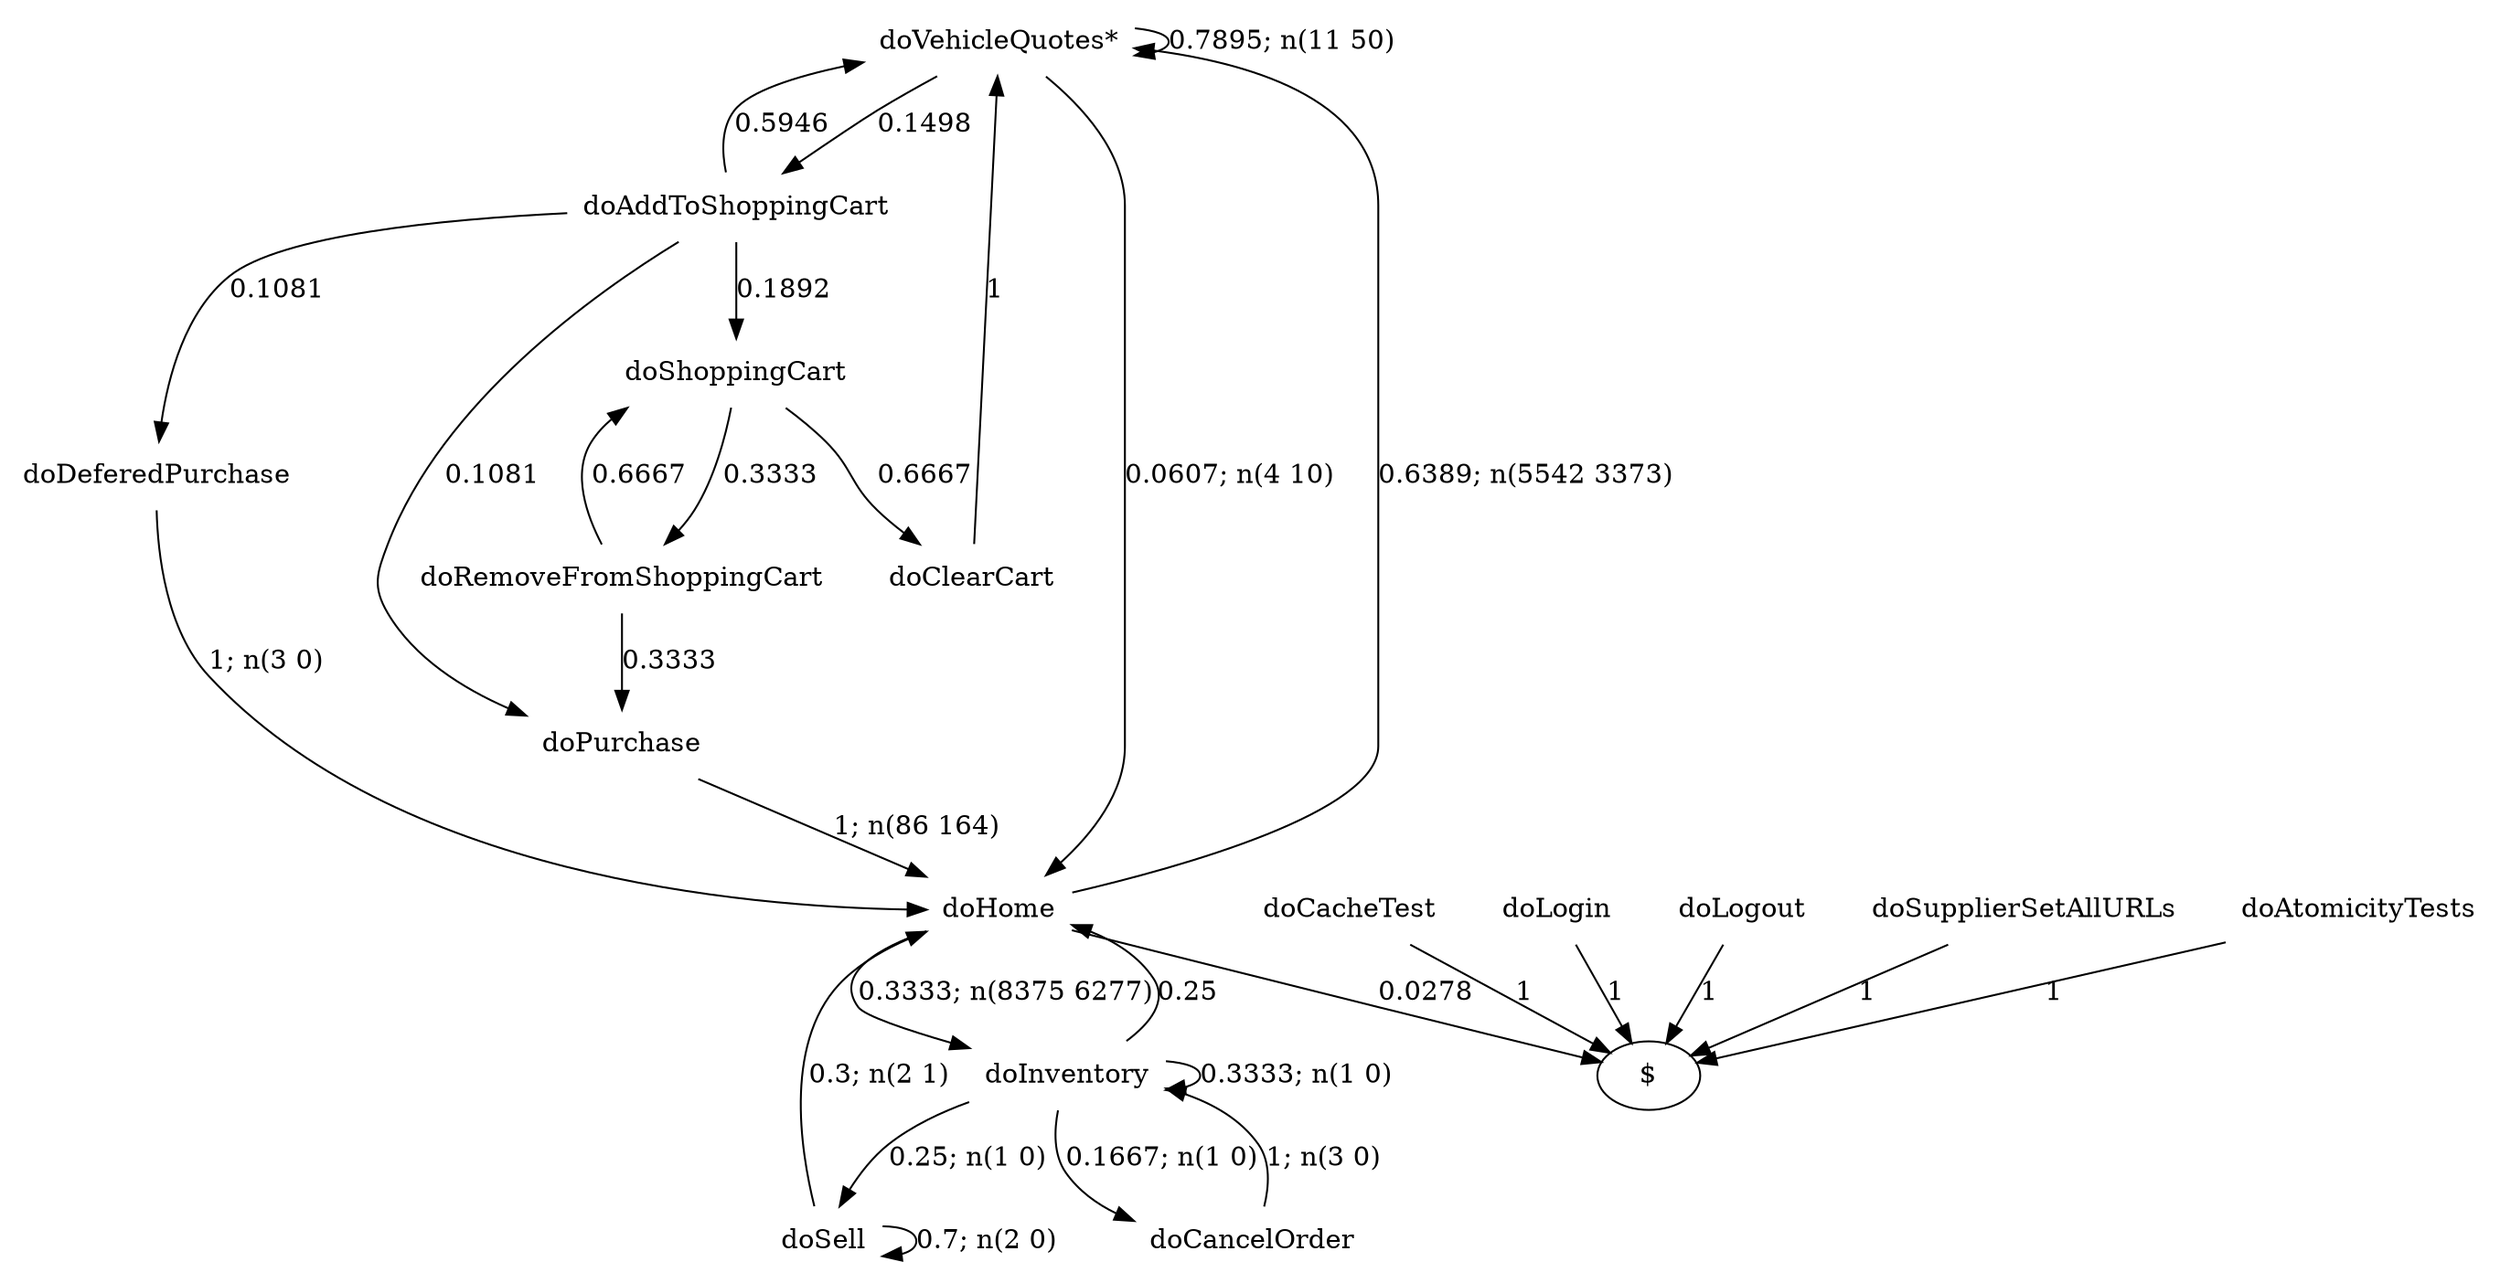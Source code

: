 digraph G {"doVehicleQuotes*" [label="doVehicleQuotes*",shape=none];"doSupplierSetAllURLs" [label="doSupplierSetAllURLs",shape=none];"doAtomicityTests" [label="doAtomicityTests",shape=none];"doCacheTest" [label="doCacheTest",shape=none];"doLogin" [label="doLogin",shape=none];"doAddToShoppingCart" [label="doAddToShoppingCart",shape=none];"doDeferedPurchase" [label="doDeferedPurchase",shape=none];"doHome" [label="doHome",shape=none];"doShoppingCart" [label="doShoppingCart",shape=none];"doClearCart" [label="doClearCart",shape=none];"doPurchase" [label="doPurchase",shape=none];"doInventory" [label="doInventory",shape=none];"doSell" [label="doSell",shape=none];"doLogout" [label="doLogout",shape=none];"doCancelOrder" [label="doCancelOrder",shape=none];"doRemoveFromShoppingCart" [label="doRemoveFromShoppingCart",shape=none];"doVehicleQuotes*"->"doVehicleQuotes*" [style=solid,label="0.7895; n(11 50)"];"doVehicleQuotes*"->"doAddToShoppingCart" [style=solid,label="0.1498"];"doVehicleQuotes*"->"doHome" [style=solid,label="0.0607; n(4 10)"];"doSupplierSetAllURLs"->"$" [style=solid,label="1"];"doAtomicityTests"->"$" [style=solid,label="1"];"doCacheTest"->"$" [style=solid,label="1"];"doLogin"->"$" [style=solid,label="1"];"doAddToShoppingCart"->"doVehicleQuotes*" [style=solid,label="0.5946"];"doAddToShoppingCart"->"doDeferedPurchase" [style=solid,label="0.1081"];"doAddToShoppingCart"->"doShoppingCart" [style=solid,label="0.1892"];"doAddToShoppingCart"->"doPurchase" [style=solid,label="0.1081"];"doDeferedPurchase"->"doHome" [style=solid,label="1; n(3 0)"];"doHome"->"doVehicleQuotes*" [style=solid,label="0.6389; n(5542 3373)"];"doHome"->"doInventory" [style=solid,label="0.3333; n(8375 6277)"];"doHome"->"$" [style=solid,label="0.0278"];"doShoppingCart"->"doClearCart" [style=solid,label="0.6667"];"doShoppingCart"->"doRemoveFromShoppingCart" [style=solid,label="0.3333"];"doClearCart"->"doVehicleQuotes*" [style=solid,label="1"];"doPurchase"->"doHome" [style=solid,label="1; n(86 164)"];"doInventory"->"doHome" [style=solid,label="0.25"];"doInventory"->"doInventory" [style=solid,label="0.3333; n(1 0)"];"doInventory"->"doSell" [style=solid,label="0.25; n(1 0)"];"doInventory"->"doCancelOrder" [style=solid,label="0.1667; n(1 0)"];"doSell"->"doHome" [style=solid,label="0.3; n(2 1)"];"doSell"->"doSell" [style=solid,label="0.7; n(2 0)"];"doLogout"->"$" [style=solid,label="1"];"doCancelOrder"->"doInventory" [style=solid,label="1; n(3 0)"];"doRemoveFromShoppingCart"->"doShoppingCart" [style=solid,label="0.6667"];"doRemoveFromShoppingCart"->"doPurchase" [style=solid,label="0.3333"];}